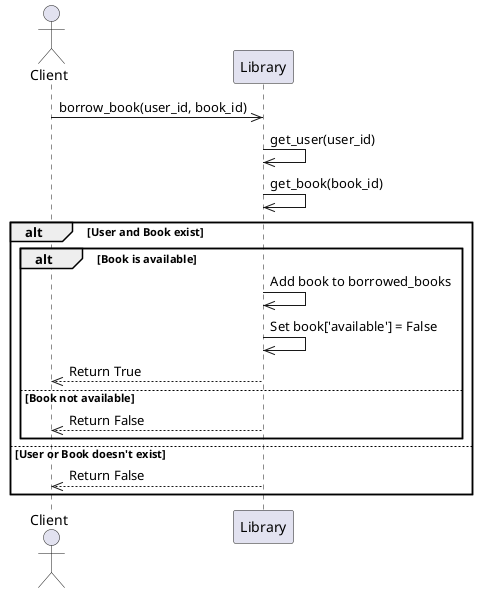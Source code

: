 @startuml
actor Client as C
participant Library as L

C ->> L: borrow_book(user_id, book_id)
L ->> L: get_user(user_id)
L ->> L: get_book(book_id)

alt User and Book exist
    alt Book is available
        L ->> L: Add book to borrowed_books
        L ->> L: Set book['available'] = False
        L -->> C: Return True
    else Book not available
        L -->> C: Return False
    end
else User or Book doesn't exist
    L -->> C: Return False
end
@enduml
